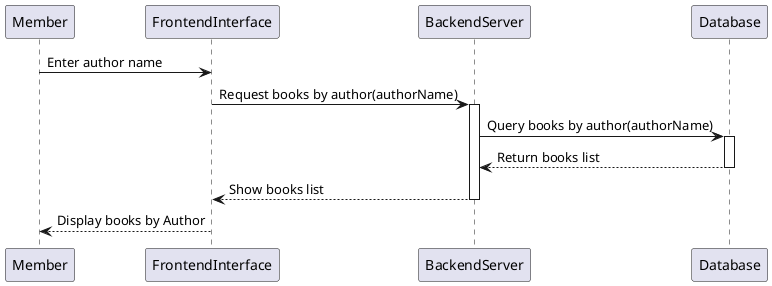 @startuml
participant Member
participant FrontendInterface as UI
participant BackendServer as Backend
participant Database as DB

Member -> UI : Enter author name
UI -> Backend : Request books by author(authorName)
activate Backend
Backend -> DB : Query books by author(authorName)
activate DB
DB --> Backend : Return books list
deactivate DB
Backend --> UI : Show books list
deactivate Backend
UI --> Member : Display books by Author
@enduml